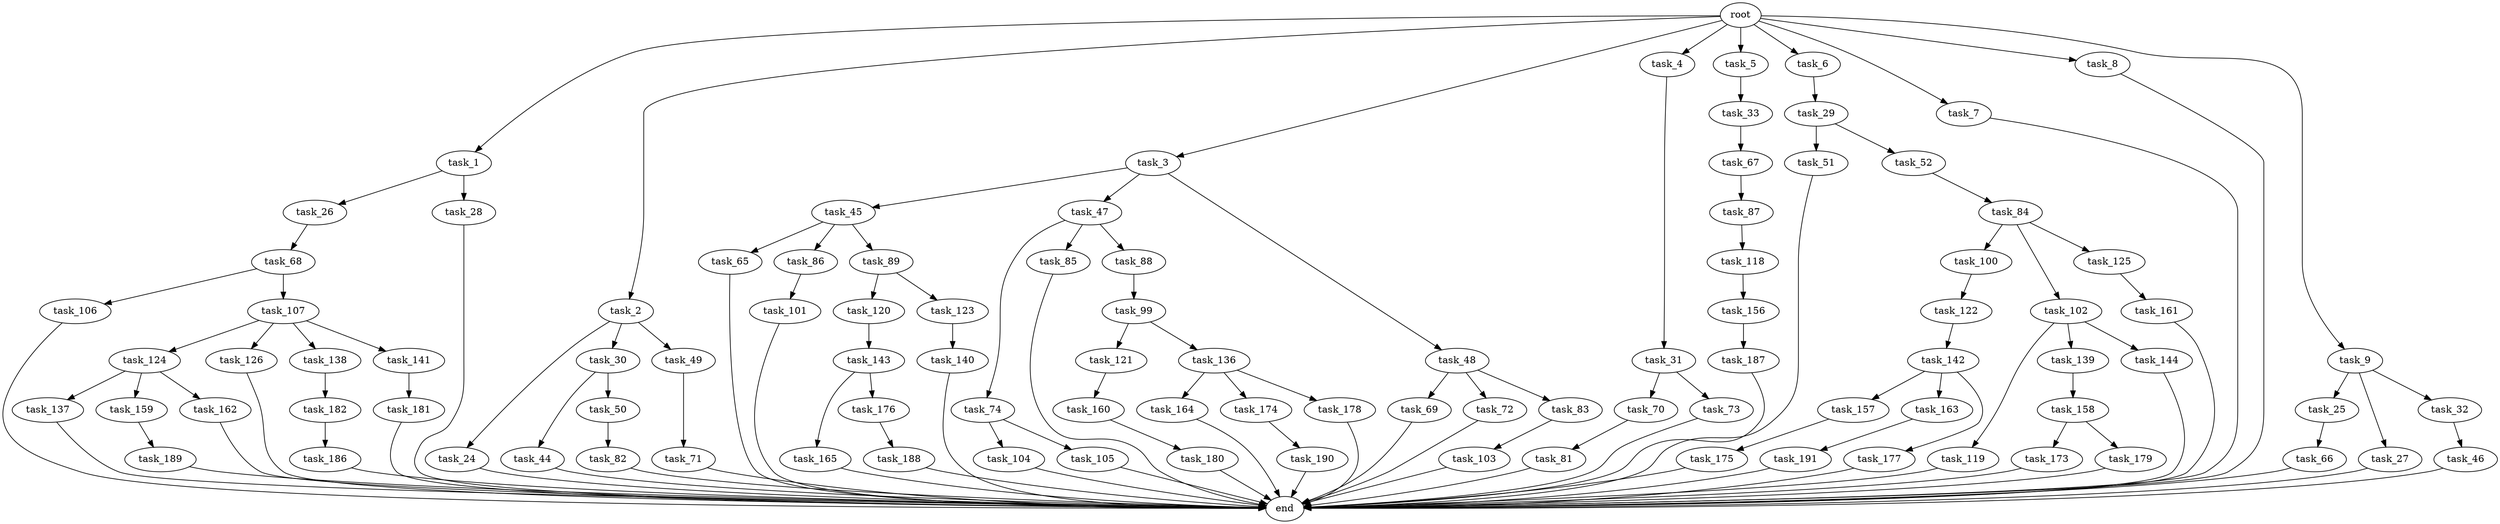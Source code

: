 digraph G {
  root [size="0.000000"];
  task_1 [size="1.024000"];
  task_2 [size="1.024000"];
  task_3 [size="1.024000"];
  task_4 [size="1.024000"];
  task_5 [size="1.024000"];
  task_6 [size="1.024000"];
  task_7 [size="1.024000"];
  task_8 [size="1.024000"];
  task_9 [size="1.024000"];
  task_24 [size="137438953.472000"];
  task_25 [size="549755813.888000"];
  task_26 [size="137438953.472000"];
  task_27 [size="549755813.888000"];
  task_28 [size="137438953.472000"];
  task_29 [size="858993459.200000"];
  task_30 [size="137438953.472000"];
  task_31 [size="309237645.312000"];
  task_32 [size="549755813.888000"];
  task_33 [size="695784701.952000"];
  task_44 [size="77309411.328000"];
  task_45 [size="695784701.952000"];
  task_46 [size="214748364.800000"];
  task_47 [size="695784701.952000"];
  task_48 [size="695784701.952000"];
  task_49 [size="137438953.472000"];
  task_50 [size="77309411.328000"];
  task_51 [size="858993459.200000"];
  task_52 [size="858993459.200000"];
  task_65 [size="858993459.200000"];
  task_66 [size="420906795.008000"];
  task_67 [size="858993459.200000"];
  task_68 [size="420906795.008000"];
  task_69 [size="77309411.328000"];
  task_70 [size="549755813.888000"];
  task_71 [size="858993459.200000"];
  task_72 [size="77309411.328000"];
  task_73 [size="549755813.888000"];
  task_74 [size="137438953.472000"];
  task_81 [size="214748364.800000"];
  task_82 [size="309237645.312000"];
  task_83 [size="77309411.328000"];
  task_84 [size="34359738.368000"];
  task_85 [size="137438953.472000"];
  task_86 [size="858993459.200000"];
  task_87 [size="137438953.472000"];
  task_88 [size="137438953.472000"];
  task_89 [size="858993459.200000"];
  task_99 [size="858993459.200000"];
  task_100 [size="549755813.888000"];
  task_101 [size="77309411.328000"];
  task_102 [size="549755813.888000"];
  task_103 [size="77309411.328000"];
  task_104 [size="549755813.888000"];
  task_105 [size="549755813.888000"];
  task_106 [size="214748364.800000"];
  task_107 [size="214748364.800000"];
  task_118 [size="549755813.888000"];
  task_119 [size="137438953.472000"];
  task_120 [size="137438953.472000"];
  task_121 [size="34359738.368000"];
  task_122 [size="858993459.200000"];
  task_123 [size="137438953.472000"];
  task_124 [size="420906795.008000"];
  task_125 [size="549755813.888000"];
  task_126 [size="420906795.008000"];
  task_136 [size="34359738.368000"];
  task_137 [size="858993459.200000"];
  task_138 [size="420906795.008000"];
  task_139 [size="137438953.472000"];
  task_140 [size="214748364.800000"];
  task_141 [size="420906795.008000"];
  task_142 [size="137438953.472000"];
  task_143 [size="214748364.800000"];
  task_144 [size="137438953.472000"];
  task_156 [size="420906795.008000"];
  task_157 [size="137438953.472000"];
  task_158 [size="77309411.328000"];
  task_159 [size="858993459.200000"];
  task_160 [size="309237645.312000"];
  task_161 [size="214748364.800000"];
  task_162 [size="858993459.200000"];
  task_163 [size="137438953.472000"];
  task_164 [size="695784701.952000"];
  task_165 [size="34359738.368000"];
  task_173 [size="77309411.328000"];
  task_174 [size="695784701.952000"];
  task_175 [size="420906795.008000"];
  task_176 [size="34359738.368000"];
  task_177 [size="137438953.472000"];
  task_178 [size="695784701.952000"];
  task_179 [size="77309411.328000"];
  task_180 [size="420906795.008000"];
  task_181 [size="309237645.312000"];
  task_182 [size="309237645.312000"];
  task_186 [size="214748364.800000"];
  task_187 [size="695784701.952000"];
  task_188 [size="309237645.312000"];
  task_189 [size="77309411.328000"];
  task_190 [size="34359738.368000"];
  task_191 [size="309237645.312000"];
  end [size="0.000000"];

  root -> task_1 [size="1.000000"];
  root -> task_2 [size="1.000000"];
  root -> task_3 [size="1.000000"];
  root -> task_4 [size="1.000000"];
  root -> task_5 [size="1.000000"];
  root -> task_6 [size="1.000000"];
  root -> task_7 [size="1.000000"];
  root -> task_8 [size="1.000000"];
  root -> task_9 [size="1.000000"];
  task_1 -> task_26 [size="134217728.000000"];
  task_1 -> task_28 [size="134217728.000000"];
  task_2 -> task_24 [size="134217728.000000"];
  task_2 -> task_30 [size="134217728.000000"];
  task_2 -> task_49 [size="134217728.000000"];
  task_3 -> task_45 [size="679477248.000000"];
  task_3 -> task_47 [size="679477248.000000"];
  task_3 -> task_48 [size="679477248.000000"];
  task_4 -> task_31 [size="301989888.000000"];
  task_5 -> task_33 [size="679477248.000000"];
  task_6 -> task_29 [size="838860800.000000"];
  task_7 -> end [size="1.000000"];
  task_8 -> end [size="1.000000"];
  task_9 -> task_25 [size="536870912.000000"];
  task_9 -> task_27 [size="536870912.000000"];
  task_9 -> task_32 [size="536870912.000000"];
  task_24 -> end [size="1.000000"];
  task_25 -> task_66 [size="411041792.000000"];
  task_26 -> task_68 [size="411041792.000000"];
  task_27 -> end [size="1.000000"];
  task_28 -> end [size="1.000000"];
  task_29 -> task_51 [size="838860800.000000"];
  task_29 -> task_52 [size="838860800.000000"];
  task_30 -> task_44 [size="75497472.000000"];
  task_30 -> task_50 [size="75497472.000000"];
  task_31 -> task_70 [size="536870912.000000"];
  task_31 -> task_73 [size="536870912.000000"];
  task_32 -> task_46 [size="209715200.000000"];
  task_33 -> task_67 [size="838860800.000000"];
  task_44 -> end [size="1.000000"];
  task_45 -> task_65 [size="838860800.000000"];
  task_45 -> task_86 [size="838860800.000000"];
  task_45 -> task_89 [size="838860800.000000"];
  task_46 -> end [size="1.000000"];
  task_47 -> task_74 [size="134217728.000000"];
  task_47 -> task_85 [size="134217728.000000"];
  task_47 -> task_88 [size="134217728.000000"];
  task_48 -> task_69 [size="75497472.000000"];
  task_48 -> task_72 [size="75497472.000000"];
  task_48 -> task_83 [size="75497472.000000"];
  task_49 -> task_71 [size="838860800.000000"];
  task_50 -> task_82 [size="301989888.000000"];
  task_51 -> end [size="1.000000"];
  task_52 -> task_84 [size="33554432.000000"];
  task_65 -> end [size="1.000000"];
  task_66 -> end [size="1.000000"];
  task_67 -> task_87 [size="134217728.000000"];
  task_68 -> task_106 [size="209715200.000000"];
  task_68 -> task_107 [size="209715200.000000"];
  task_69 -> end [size="1.000000"];
  task_70 -> task_81 [size="209715200.000000"];
  task_71 -> end [size="1.000000"];
  task_72 -> end [size="1.000000"];
  task_73 -> end [size="1.000000"];
  task_74 -> task_104 [size="536870912.000000"];
  task_74 -> task_105 [size="536870912.000000"];
  task_81 -> end [size="1.000000"];
  task_82 -> end [size="1.000000"];
  task_83 -> task_103 [size="75497472.000000"];
  task_84 -> task_100 [size="536870912.000000"];
  task_84 -> task_102 [size="536870912.000000"];
  task_84 -> task_125 [size="536870912.000000"];
  task_85 -> end [size="1.000000"];
  task_86 -> task_101 [size="75497472.000000"];
  task_87 -> task_118 [size="536870912.000000"];
  task_88 -> task_99 [size="838860800.000000"];
  task_89 -> task_120 [size="134217728.000000"];
  task_89 -> task_123 [size="134217728.000000"];
  task_99 -> task_121 [size="33554432.000000"];
  task_99 -> task_136 [size="33554432.000000"];
  task_100 -> task_122 [size="838860800.000000"];
  task_101 -> end [size="1.000000"];
  task_102 -> task_119 [size="134217728.000000"];
  task_102 -> task_139 [size="134217728.000000"];
  task_102 -> task_144 [size="134217728.000000"];
  task_103 -> end [size="1.000000"];
  task_104 -> end [size="1.000000"];
  task_105 -> end [size="1.000000"];
  task_106 -> end [size="1.000000"];
  task_107 -> task_124 [size="411041792.000000"];
  task_107 -> task_126 [size="411041792.000000"];
  task_107 -> task_138 [size="411041792.000000"];
  task_107 -> task_141 [size="411041792.000000"];
  task_118 -> task_156 [size="411041792.000000"];
  task_119 -> end [size="1.000000"];
  task_120 -> task_143 [size="209715200.000000"];
  task_121 -> task_160 [size="301989888.000000"];
  task_122 -> task_142 [size="134217728.000000"];
  task_123 -> task_140 [size="209715200.000000"];
  task_124 -> task_137 [size="838860800.000000"];
  task_124 -> task_159 [size="838860800.000000"];
  task_124 -> task_162 [size="838860800.000000"];
  task_125 -> task_161 [size="209715200.000000"];
  task_126 -> end [size="1.000000"];
  task_136 -> task_164 [size="679477248.000000"];
  task_136 -> task_174 [size="679477248.000000"];
  task_136 -> task_178 [size="679477248.000000"];
  task_137 -> end [size="1.000000"];
  task_138 -> task_182 [size="301989888.000000"];
  task_139 -> task_158 [size="75497472.000000"];
  task_140 -> end [size="1.000000"];
  task_141 -> task_181 [size="301989888.000000"];
  task_142 -> task_157 [size="134217728.000000"];
  task_142 -> task_163 [size="134217728.000000"];
  task_142 -> task_177 [size="134217728.000000"];
  task_143 -> task_165 [size="33554432.000000"];
  task_143 -> task_176 [size="33554432.000000"];
  task_144 -> end [size="1.000000"];
  task_156 -> task_187 [size="679477248.000000"];
  task_157 -> task_175 [size="411041792.000000"];
  task_158 -> task_173 [size="75497472.000000"];
  task_158 -> task_179 [size="75497472.000000"];
  task_159 -> task_189 [size="75497472.000000"];
  task_160 -> task_180 [size="411041792.000000"];
  task_161 -> end [size="1.000000"];
  task_162 -> end [size="1.000000"];
  task_163 -> task_191 [size="301989888.000000"];
  task_164 -> end [size="1.000000"];
  task_165 -> end [size="1.000000"];
  task_173 -> end [size="1.000000"];
  task_174 -> task_190 [size="33554432.000000"];
  task_175 -> end [size="1.000000"];
  task_176 -> task_188 [size="301989888.000000"];
  task_177 -> end [size="1.000000"];
  task_178 -> end [size="1.000000"];
  task_179 -> end [size="1.000000"];
  task_180 -> end [size="1.000000"];
  task_181 -> end [size="1.000000"];
  task_182 -> task_186 [size="209715200.000000"];
  task_186 -> end [size="1.000000"];
  task_187 -> end [size="1.000000"];
  task_188 -> end [size="1.000000"];
  task_189 -> end [size="1.000000"];
  task_190 -> end [size="1.000000"];
  task_191 -> end [size="1.000000"];
}
